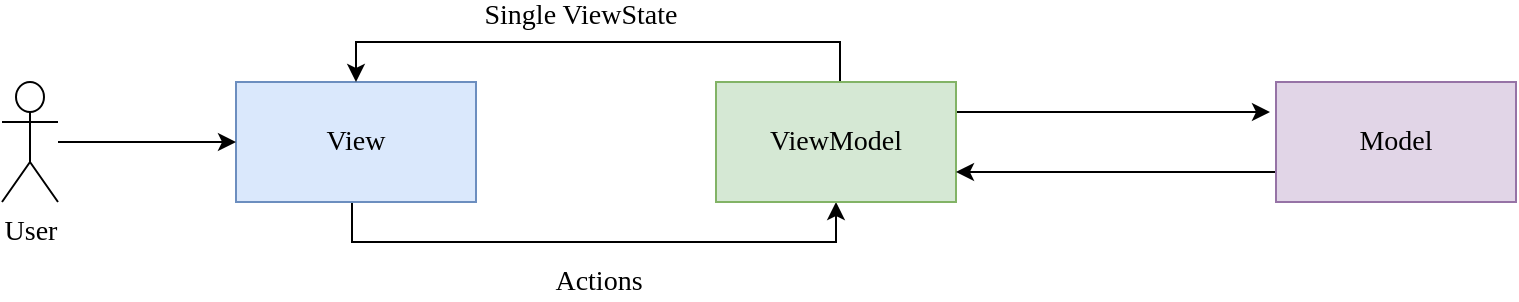 <mxfile version="26.2.5">
  <diagram name="第 1 页" id="vYwCA7s9BO-Ozh3qObAB">
    <mxGraphModel dx="861" dy="766" grid="0" gridSize="10" guides="1" tooltips="1" connect="1" arrows="1" fold="1" page="1" pageScale="1" pageWidth="827" pageHeight="1169" math="0" shadow="0">
      <root>
        <mxCell id="0" />
        <mxCell id="1" parent="0" />
        <mxCell id="FHUY2O9uMSRHD8JQYp7l-35" value="&lt;font style=&quot;font-size: 14px;&quot; face=&quot;Times New Roman&quot;&gt;Actions&lt;/font&gt;" style="edgeStyle=orthogonalEdgeStyle;rounded=0;orthogonalLoop=1;jettySize=auto;html=1;entryX=0.5;entryY=1;entryDx=0;entryDy=0;" edge="1" parent="1" source="FHUY2O9uMSRHD8JQYp7l-2" target="FHUY2O9uMSRHD8JQYp7l-9">
          <mxGeometry x="0.014" y="-20" relative="1" as="geometry">
            <Array as="points">
              <mxPoint x="197" y="612" />
              <mxPoint x="439" y="612" />
            </Array>
            <mxPoint as="offset" />
          </mxGeometry>
        </mxCell>
        <mxCell id="FHUY2O9uMSRHD8JQYp7l-2" value="&lt;font&gt;View&lt;/font&gt;" style="rounded=0;whiteSpace=wrap;html=1;fontFamily=Times New Roman;fillColor=#dae8fc;strokeColor=#6c8ebf;fontSize=14;" vertex="1" parent="1">
          <mxGeometry x="139" y="532" width="120" height="60" as="geometry" />
        </mxCell>
        <mxCell id="FHUY2O9uMSRHD8JQYp7l-23" value="" style="edgeStyle=orthogonalEdgeStyle;rounded=0;orthogonalLoop=1;jettySize=auto;html=1;" edge="1" parent="1" source="FHUY2O9uMSRHD8JQYp7l-3" target="FHUY2O9uMSRHD8JQYp7l-2">
          <mxGeometry relative="1" as="geometry" />
        </mxCell>
        <mxCell id="FHUY2O9uMSRHD8JQYp7l-3" value="User" style="shape=umlActor;verticalLabelPosition=bottom;verticalAlign=top;html=1;outlineConnect=0;fontFamily=Times New Roman;fontSize=14;" vertex="1" parent="1">
          <mxGeometry x="22" y="532" width="28" height="60" as="geometry" />
        </mxCell>
        <mxCell id="FHUY2O9uMSRHD8JQYp7l-34" style="edgeStyle=orthogonalEdgeStyle;rounded=0;orthogonalLoop=1;jettySize=auto;html=1;entryX=0.5;entryY=0;entryDx=0;entryDy=0;" edge="1" parent="1" source="FHUY2O9uMSRHD8JQYp7l-9" target="FHUY2O9uMSRHD8JQYp7l-2">
          <mxGeometry relative="1" as="geometry">
            <Array as="points">
              <mxPoint x="441" y="512" />
              <mxPoint x="199" y="512" />
            </Array>
          </mxGeometry>
        </mxCell>
        <mxCell id="FHUY2O9uMSRHD8JQYp7l-38" value="Single ViewState" style="edgeLabel;html=1;align=center;verticalAlign=middle;resizable=0;points=[];fontFamily=Times New Roman;fontSize=14;" vertex="1" connectable="0" parent="FHUY2O9uMSRHD8JQYp7l-34">
          <mxGeometry x="0.064" y="-3" relative="1" as="geometry">
            <mxPoint y="-10" as="offset" />
          </mxGeometry>
        </mxCell>
        <mxCell id="FHUY2O9uMSRHD8JQYp7l-36" style="edgeStyle=orthogonalEdgeStyle;rounded=0;orthogonalLoop=1;jettySize=auto;html=1;exitX=1;exitY=0.25;exitDx=0;exitDy=0;" edge="1" parent="1" source="FHUY2O9uMSRHD8JQYp7l-9">
          <mxGeometry relative="1" as="geometry">
            <mxPoint x="656" y="547" as="targetPoint" />
          </mxGeometry>
        </mxCell>
        <mxCell id="FHUY2O9uMSRHD8JQYp7l-9" value="&lt;font&gt;ViewModel&lt;/font&gt;" style="rounded=0;whiteSpace=wrap;html=1;fontFamily=Times New Roman;fillColor=#d5e8d4;strokeColor=#82b366;fontSize=14;" vertex="1" parent="1">
          <mxGeometry x="379" y="532" width="120" height="60" as="geometry" />
        </mxCell>
        <mxCell id="FHUY2O9uMSRHD8JQYp7l-37" style="edgeStyle=orthogonalEdgeStyle;rounded=0;orthogonalLoop=1;jettySize=auto;html=1;exitX=0;exitY=0.75;exitDx=0;exitDy=0;entryX=1;entryY=0.75;entryDx=0;entryDy=0;" edge="1" parent="1" source="FHUY2O9uMSRHD8JQYp7l-10" target="FHUY2O9uMSRHD8JQYp7l-9">
          <mxGeometry relative="1" as="geometry" />
        </mxCell>
        <mxCell id="FHUY2O9uMSRHD8JQYp7l-10" value="&lt;font&gt;Model&lt;/font&gt;" style="rounded=0;whiteSpace=wrap;html=1;fontFamily=Times New Roman;fillColor=#e1d5e7;strokeColor=#9673a6;fontSize=14;" vertex="1" parent="1">
          <mxGeometry x="659" y="532" width="120" height="60" as="geometry" />
        </mxCell>
      </root>
    </mxGraphModel>
  </diagram>
</mxfile>
